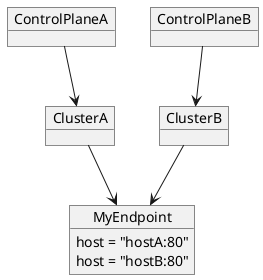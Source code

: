 @startuml resourceTree

object ControlPlaneA
object ControlPlaneB
object ClusterA
object ClusterB
object MyEndpoint
MyEndpoint : host = "hostA:80"
MyEndpoint : host = "hostB:80"

ControlPlaneA --> ClusterA
ClusterA --> MyEndpoint

ControlPlaneB --> ClusterB
ClusterB --> MyEndpoint

@enduml